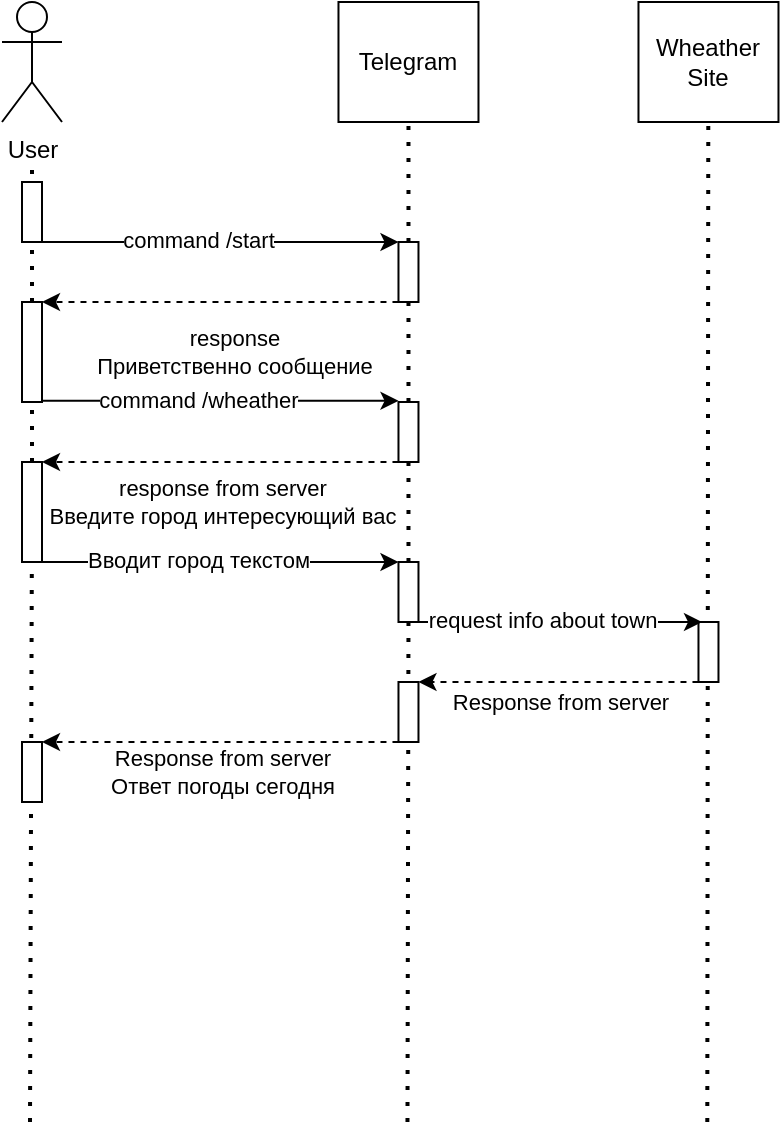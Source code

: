 <mxfile version="16.1.0" type="github">
  <diagram id="wrtl691SPkGK9H6RK3Ur" name="Page-1">
    <mxGraphModel dx="1185" dy="662" grid="1" gridSize="10" guides="1" tooltips="1" connect="1" arrows="1" fold="1" page="1" pageScale="1" pageWidth="827" pageHeight="1169" math="0" shadow="0">
      <root>
        <mxCell id="0" />
        <mxCell id="1" parent="0" />
        <mxCell id="KibvoVwVvjOPTluHrOqK-1" value="User" style="shape=umlActor;verticalLabelPosition=bottom;verticalAlign=top;html=1;outlineConnect=0;" vertex="1" parent="1">
          <mxGeometry x="60" y="20" width="30" height="60" as="geometry" />
        </mxCell>
        <mxCell id="KibvoVwVvjOPTluHrOqK-8" value="Telegram" style="rounded=0;whiteSpace=wrap;html=1;" vertex="1" parent="1">
          <mxGeometry x="228.24" y="20" width="70" height="60" as="geometry" />
        </mxCell>
        <mxCell id="KibvoVwVvjOPTluHrOqK-9" value="Wheather Site" style="rounded=0;whiteSpace=wrap;html=1;" vertex="1" parent="1">
          <mxGeometry x="378.24" y="20" width="70" height="60" as="geometry" />
        </mxCell>
        <mxCell id="KibvoVwVvjOPTluHrOqK-10" value="" style="endArrow=none;dashed=1;html=1;dashPattern=1 3;strokeWidth=2;rounded=0;startArrow=none;" edge="1" parent="1" source="KibvoVwVvjOPTluHrOqK-26">
          <mxGeometry width="50" height="50" relative="1" as="geometry">
            <mxPoint x="74" y="580" as="sourcePoint" />
            <mxPoint x="75" y="100" as="targetPoint" />
          </mxGeometry>
        </mxCell>
        <mxCell id="KibvoVwVvjOPTluHrOqK-11" value="" style="endArrow=none;dashed=1;html=1;dashPattern=1 3;strokeWidth=2;rounded=0;entryX=0.5;entryY=1;entryDx=0;entryDy=0;startArrow=none;" edge="1" parent="1" source="KibvoVwVvjOPTluHrOqK-14" target="KibvoVwVvjOPTluHrOqK-8">
          <mxGeometry width="50" height="50" relative="1" as="geometry">
            <mxPoint x="262.74" y="580" as="sourcePoint" />
            <mxPoint x="263.74" y="100" as="targetPoint" />
          </mxGeometry>
        </mxCell>
        <mxCell id="KibvoVwVvjOPTluHrOqK-12" value="" style="endArrow=none;dashed=1;html=1;dashPattern=1 3;strokeWidth=2;rounded=0;entryX=0.5;entryY=1;entryDx=0;entryDy=0;" edge="1" parent="1">
          <mxGeometry width="50" height="50" relative="1" as="geometry">
            <mxPoint x="412.65" y="580.0" as="sourcePoint" />
            <mxPoint x="413.15" y="80" as="targetPoint" />
          </mxGeometry>
        </mxCell>
        <mxCell id="KibvoVwVvjOPTluHrOqK-16" style="edgeStyle=orthogonalEdgeStyle;rounded=0;orthogonalLoop=1;jettySize=auto;html=1;exitX=1;exitY=1;exitDx=0;exitDy=0;entryX=0;entryY=0;entryDx=0;entryDy=0;" edge="1" parent="1" source="KibvoVwVvjOPTluHrOqK-13" target="KibvoVwVvjOPTluHrOqK-14">
          <mxGeometry relative="1" as="geometry">
            <Array as="points">
              <mxPoint x="190" y="140" />
              <mxPoint x="190" y="140" />
            </Array>
          </mxGeometry>
        </mxCell>
        <mxCell id="KibvoVwVvjOPTluHrOqK-17" value="command /start" style="edgeLabel;html=1;align=center;verticalAlign=middle;resizable=0;points=[];" vertex="1" connectable="0" parent="KibvoVwVvjOPTluHrOqK-16">
          <mxGeometry x="-0.133" y="1" relative="1" as="geometry">
            <mxPoint as="offset" />
          </mxGeometry>
        </mxCell>
        <mxCell id="KibvoVwVvjOPTluHrOqK-13" value="" style="rounded=0;whiteSpace=wrap;html=1;" vertex="1" parent="1">
          <mxGeometry x="70" y="110" width="10" height="30" as="geometry" />
        </mxCell>
        <mxCell id="KibvoVwVvjOPTluHrOqK-19" style="edgeStyle=orthogonalEdgeStyle;rounded=0;orthogonalLoop=1;jettySize=auto;html=1;exitX=0;exitY=1;exitDx=0;exitDy=0;entryX=1;entryY=0;entryDx=0;entryDy=0;dashed=1;" edge="1" parent="1" source="KibvoVwVvjOPTluHrOqK-14" target="KibvoVwVvjOPTluHrOqK-18">
          <mxGeometry relative="1" as="geometry">
            <Array as="points">
              <mxPoint x="110" y="170" />
              <mxPoint x="110" y="170" />
            </Array>
          </mxGeometry>
        </mxCell>
        <mxCell id="KibvoVwVvjOPTluHrOqK-20" value="response&lt;br&gt;Приветственно сообщение" style="edgeLabel;html=1;align=center;verticalAlign=middle;resizable=0;points=[];" vertex="1" connectable="0" parent="KibvoVwVvjOPTluHrOqK-19">
          <mxGeometry x="-0.082" y="-1" relative="1" as="geometry">
            <mxPoint y="26" as="offset" />
          </mxGeometry>
        </mxCell>
        <mxCell id="KibvoVwVvjOPTluHrOqK-14" value="" style="rounded=0;whiteSpace=wrap;html=1;" vertex="1" parent="1">
          <mxGeometry x="258.24" y="140" width="10" height="30" as="geometry" />
        </mxCell>
        <mxCell id="KibvoVwVvjOPTluHrOqK-15" value="" style="endArrow=none;dashed=1;html=1;dashPattern=1 3;strokeWidth=2;rounded=0;entryX=0.5;entryY=1;entryDx=0;entryDy=0;startArrow=none;" edge="1" parent="1" source="KibvoVwVvjOPTluHrOqK-21" target="KibvoVwVvjOPTluHrOqK-14">
          <mxGeometry width="50" height="50" relative="1" as="geometry">
            <mxPoint x="262.74" y="580" as="sourcePoint" />
            <mxPoint x="263.24" y="80" as="targetPoint" />
          </mxGeometry>
        </mxCell>
        <mxCell id="KibvoVwVvjOPTluHrOqK-18" value="" style="rounded=0;whiteSpace=wrap;html=1;" vertex="1" parent="1">
          <mxGeometry x="70" y="170" width="10" height="50" as="geometry" />
        </mxCell>
        <mxCell id="KibvoVwVvjOPTluHrOqK-28" style="edgeStyle=orthogonalEdgeStyle;rounded=0;orthogonalLoop=1;jettySize=auto;html=1;exitX=0;exitY=1;exitDx=0;exitDy=0;entryX=1;entryY=0;entryDx=0;entryDy=0;dashed=1;" edge="1" parent="1" source="KibvoVwVvjOPTluHrOqK-21" target="KibvoVwVvjOPTluHrOqK-26">
          <mxGeometry relative="1" as="geometry">
            <Array as="points">
              <mxPoint x="120" y="250" />
              <mxPoint x="120" y="250" />
            </Array>
          </mxGeometry>
        </mxCell>
        <mxCell id="KibvoVwVvjOPTluHrOqK-29" value="response from server&lt;br&gt;Введите город интересующий вас" style="edgeLabel;html=1;align=center;verticalAlign=middle;resizable=0;points=[];" vertex="1" connectable="0" parent="KibvoVwVvjOPTluHrOqK-28">
          <mxGeometry x="0.146" relative="1" as="geometry">
            <mxPoint x="14" y="20" as="offset" />
          </mxGeometry>
        </mxCell>
        <mxCell id="KibvoVwVvjOPTluHrOqK-21" value="" style="rounded=0;whiteSpace=wrap;html=1;" vertex="1" parent="1">
          <mxGeometry x="258.24" y="220" width="10" height="30" as="geometry" />
        </mxCell>
        <mxCell id="KibvoVwVvjOPTluHrOqK-22" value="" style="endArrow=none;dashed=1;html=1;dashPattern=1 3;strokeWidth=2;rounded=0;entryX=0.5;entryY=1;entryDx=0;entryDy=0;startArrow=none;" edge="1" parent="1" source="KibvoVwVvjOPTluHrOqK-30" target="KibvoVwVvjOPTluHrOqK-21">
          <mxGeometry width="50" height="50" relative="1" as="geometry">
            <mxPoint x="262.74" y="580" as="sourcePoint" />
            <mxPoint x="263.24" y="170" as="targetPoint" />
          </mxGeometry>
        </mxCell>
        <mxCell id="KibvoVwVvjOPTluHrOqK-24" style="edgeStyle=orthogonalEdgeStyle;rounded=0;orthogonalLoop=1;jettySize=auto;html=1;exitX=1;exitY=1;exitDx=0;exitDy=0;entryX=0;entryY=0;entryDx=0;entryDy=0;" edge="1" parent="1">
          <mxGeometry relative="1" as="geometry">
            <mxPoint x="80" y="219.43" as="sourcePoint" />
            <mxPoint x="258.24" y="219.43" as="targetPoint" />
            <Array as="points">
              <mxPoint x="190" y="219.43" />
              <mxPoint x="190" y="219.43" />
            </Array>
          </mxGeometry>
        </mxCell>
        <mxCell id="KibvoVwVvjOPTluHrOqK-25" value="command /wheather" style="edgeLabel;html=1;align=center;verticalAlign=middle;resizable=0;points=[];" vertex="1" connectable="0" parent="KibvoVwVvjOPTluHrOqK-24">
          <mxGeometry x="-0.133" y="1" relative="1" as="geometry">
            <mxPoint as="offset" />
          </mxGeometry>
        </mxCell>
        <mxCell id="KibvoVwVvjOPTluHrOqK-26" value="" style="rounded=0;whiteSpace=wrap;html=1;" vertex="1" parent="1">
          <mxGeometry x="70" y="250" width="10" height="50" as="geometry" />
        </mxCell>
        <mxCell id="KibvoVwVvjOPTluHrOqK-27" value="" style="endArrow=none;dashed=1;html=1;dashPattern=1 3;strokeWidth=2;rounded=0;" edge="1" parent="1" target="KibvoVwVvjOPTluHrOqK-26">
          <mxGeometry width="50" height="50" relative="1" as="geometry">
            <mxPoint x="74" y="580" as="sourcePoint" />
            <mxPoint x="75" y="100" as="targetPoint" />
          </mxGeometry>
        </mxCell>
        <mxCell id="KibvoVwVvjOPTluHrOqK-30" value="" style="rounded=0;whiteSpace=wrap;html=1;" vertex="1" parent="1">
          <mxGeometry x="258.24" y="300" width="10" height="30" as="geometry" />
        </mxCell>
        <mxCell id="KibvoVwVvjOPTluHrOqK-31" value="" style="endArrow=none;dashed=1;html=1;dashPattern=1 3;strokeWidth=2;rounded=0;entryX=0.5;entryY=1;entryDx=0;entryDy=0;" edge="1" parent="1" target="KibvoVwVvjOPTluHrOqK-30">
          <mxGeometry width="50" height="50" relative="1" as="geometry">
            <mxPoint x="262.74" y="580" as="sourcePoint" />
            <mxPoint x="263.24" y="250" as="targetPoint" />
          </mxGeometry>
        </mxCell>
        <mxCell id="KibvoVwVvjOPTluHrOqK-33" style="edgeStyle=orthogonalEdgeStyle;rounded=0;orthogonalLoop=1;jettySize=auto;html=1;entryX=0;entryY=0;entryDx=0;entryDy=0;" edge="1" parent="1">
          <mxGeometry relative="1" as="geometry">
            <mxPoint x="80" y="300" as="sourcePoint" />
            <mxPoint x="258.24" y="300.0" as="targetPoint" />
            <Array as="points">
              <mxPoint x="190" y="300" />
              <mxPoint x="190" y="300" />
            </Array>
          </mxGeometry>
        </mxCell>
        <mxCell id="KibvoVwVvjOPTluHrOqK-34" value="Вводит город текстом" style="edgeLabel;html=1;align=center;verticalAlign=middle;resizable=0;points=[];" vertex="1" connectable="0" parent="KibvoVwVvjOPTluHrOqK-33">
          <mxGeometry x="-0.133" y="1" relative="1" as="geometry">
            <mxPoint as="offset" />
          </mxGeometry>
        </mxCell>
        <mxCell id="KibvoVwVvjOPTluHrOqK-46" style="edgeStyle=orthogonalEdgeStyle;rounded=0;orthogonalLoop=1;jettySize=auto;html=1;exitX=0;exitY=1;exitDx=0;exitDy=0;entryX=1;entryY=0;entryDx=0;entryDy=0;dashed=1;" edge="1" parent="1" source="KibvoVwVvjOPTluHrOqK-38" target="KibvoVwVvjOPTluHrOqK-42">
          <mxGeometry relative="1" as="geometry">
            <Array as="points">
              <mxPoint x="300" y="360" />
              <mxPoint x="300" y="360" />
            </Array>
          </mxGeometry>
        </mxCell>
        <mxCell id="KibvoVwVvjOPTluHrOqK-49" value="Response from server" style="edgeLabel;html=1;align=center;verticalAlign=middle;resizable=0;points=[];" vertex="1" connectable="0" parent="KibvoVwVvjOPTluHrOqK-46">
          <mxGeometry x="0.34" y="-1" relative="1" as="geometry">
            <mxPoint x="25" y="11" as="offset" />
          </mxGeometry>
        </mxCell>
        <mxCell id="KibvoVwVvjOPTluHrOqK-38" value="" style="rounded=0;whiteSpace=wrap;html=1;" vertex="1" parent="1">
          <mxGeometry x="408.24" y="330" width="10" height="30" as="geometry" />
        </mxCell>
        <mxCell id="KibvoVwVvjOPTluHrOqK-40" style="edgeStyle=orthogonalEdgeStyle;rounded=0;orthogonalLoop=1;jettySize=auto;html=1;" edge="1" parent="1">
          <mxGeometry relative="1" as="geometry">
            <mxPoint x="268.24" y="330" as="sourcePoint" />
            <mxPoint x="410" y="330" as="targetPoint" />
            <Array as="points">
              <mxPoint x="378.24" y="330" />
              <mxPoint x="378.24" y="330" />
            </Array>
          </mxGeometry>
        </mxCell>
        <mxCell id="KibvoVwVvjOPTluHrOqK-41" value="request info about town" style="edgeLabel;html=1;align=center;verticalAlign=middle;resizable=0;points=[];" vertex="1" connectable="0" parent="KibvoVwVvjOPTluHrOqK-40">
          <mxGeometry x="-0.133" y="1" relative="1" as="geometry">
            <mxPoint as="offset" />
          </mxGeometry>
        </mxCell>
        <mxCell id="KibvoVwVvjOPTluHrOqK-47" style="edgeStyle=orthogonalEdgeStyle;rounded=0;orthogonalLoop=1;jettySize=auto;html=1;exitX=0;exitY=1;exitDx=0;exitDy=0;entryX=1;entryY=0;entryDx=0;entryDy=0;dashed=1;" edge="1" parent="1" source="KibvoVwVvjOPTluHrOqK-42" target="KibvoVwVvjOPTluHrOqK-45">
          <mxGeometry relative="1" as="geometry">
            <Array as="points">
              <mxPoint x="210" y="390" />
              <mxPoint x="210" y="390" />
            </Array>
          </mxGeometry>
        </mxCell>
        <mxCell id="KibvoVwVvjOPTluHrOqK-42" value="" style="rounded=0;whiteSpace=wrap;html=1;" vertex="1" parent="1">
          <mxGeometry x="258.24" y="360" width="10" height="30" as="geometry" />
        </mxCell>
        <mxCell id="KibvoVwVvjOPTluHrOqK-45" value="" style="rounded=0;whiteSpace=wrap;html=1;" vertex="1" parent="1">
          <mxGeometry x="70" y="390" width="10" height="30" as="geometry" />
        </mxCell>
        <mxCell id="KibvoVwVvjOPTluHrOqK-50" value="Response from server&lt;br&gt;Ответ погоды сегодня" style="edgeLabel;html=1;align=center;verticalAlign=middle;resizable=0;points=[];" vertex="1" connectable="0" parent="1">
          <mxGeometry x="169.996" y="405" as="geometry" />
        </mxCell>
      </root>
    </mxGraphModel>
  </diagram>
</mxfile>
